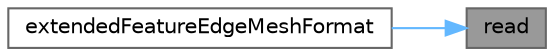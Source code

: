 digraph "read"
{
 // LATEX_PDF_SIZE
  bgcolor="transparent";
  edge [fontname=Helvetica,fontsize=10,labelfontname=Helvetica,labelfontsize=10];
  node [fontname=Helvetica,fontsize=10,shape=box,height=0.2,width=0.4];
  rankdir="RL";
  Node1 [id="Node000001",label="read",height=0.2,width=0.4,color="gray40", fillcolor="grey60", style="filled", fontcolor="black",tooltip=" "];
  Node1 -> Node2 [id="edge1_Node000001_Node000002",dir="back",color="steelblue1",style="solid",tooltip=" "];
  Node2 [id="Node000002",label="extendedFeatureEdgeMeshFormat",height=0.2,width=0.4,color="grey40", fillcolor="white", style="filled",URL="$classFoam_1_1fileFormats_1_1extendedFeatureEdgeMeshFormat.html#ae44581d4f12079c718ebde5e00a18e44",tooltip=" "];
}
